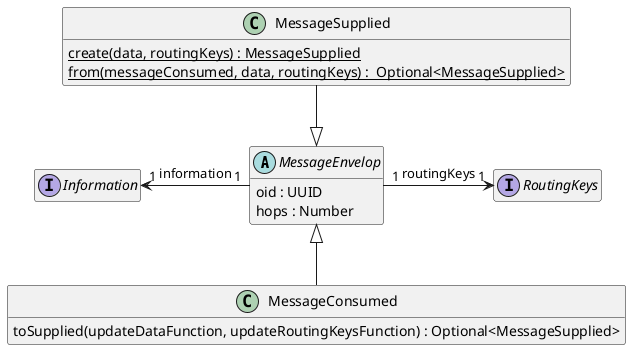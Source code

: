 @startuml message-envelop-model

hide empty members

abstract MessageEnvelop {
    oid : UUID
    hops : Number
}

class MessageConsumed {
    toSupplied(updateDataFunction, updateRoutingKeysFunction) : Optional<MessageSupplied> 
}

class MessageSupplied {
    {static} create(data, routingKeys) : MessageSupplied
    {static} from(messageConsumed, data, routingKeys) :  Optional<MessageSupplied>
}

interface RoutingKeys {
    
}

interface Information {

}

MessageEnvelop "1" -> "1" RoutingKeys : routingKeys
Information "1" <- "1" MessageEnvelop : information

MessageSupplied --|> MessageEnvelop
MessageEnvelop <|-- MessageConsumed

@enduml
